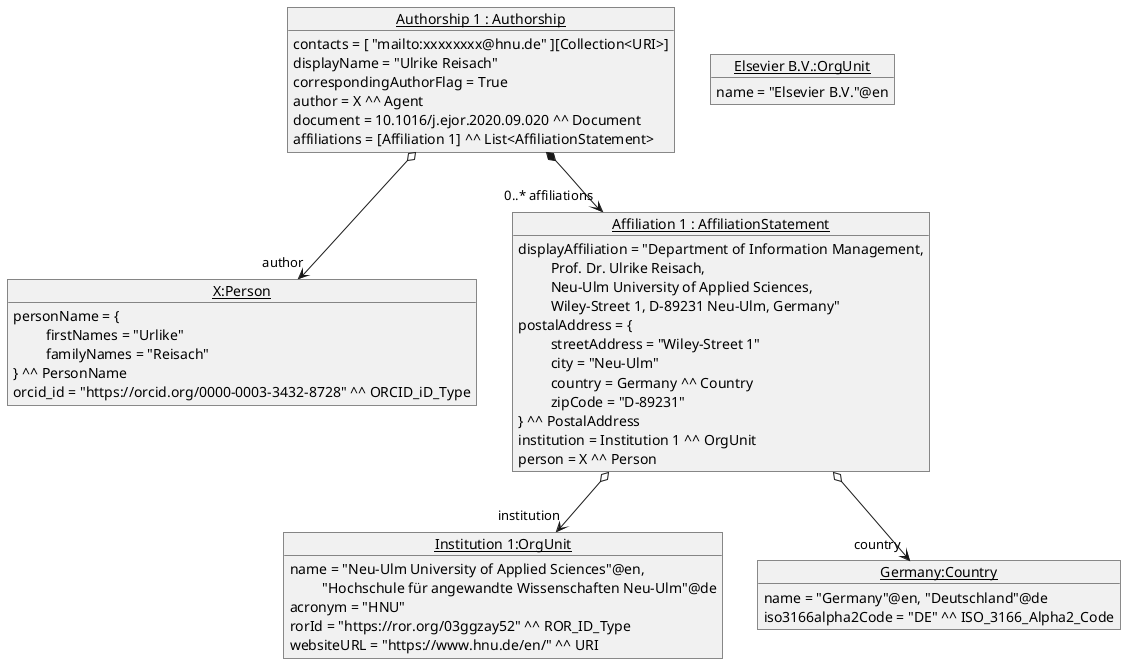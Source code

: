 @startuml
	object "<u>X:Person</u>" as X {
           personName = {
           \t firstNames = "Urlike"
           \t familyNames = "Reisach"
           } ^^ PersonName
           orcid_id = "https://orcid.org/0000-0003-3432-8728" ^^ ORCID_iD_Type
        }

    object "<u>Institution 1:OrgUnit</u>" as Ins1 {
    	    name = "Neu-Ulm University of Applied Sciences"@en,
    	    \t "Hochschule für angewandte Wissenschaften Neu-Ulm"@de
            acronym = "HNU"
            rorId = "https://ror.org/03ggzay52" ^^ ROR_ID_Type
            websiteURL = "https://www.hnu.de/en/" ^^ URI
    	}

    object "<u>Germany:Country</u>" as Ger {
           name = "Germany"@en, "Deutschland"@de
           iso3166alpha2Code = "DE" ^^ ISO_3166_Alpha2_Code
        }

    object "<u>Elsevier B.V.:OrgUnit</u>" as Elsevier {
            name = "Elsevier B.V."@en
        }

    object "<u>Affiliation 1 : AffiliationStatement</u>" as Aff1 {
            displayAffiliation = "Department of Information Management,
            \t Prof. Dr. Ulrike Reisach,
            \t Neu-Ulm University of Applied Sciences,
            \t Wiley-Street 1, D-89231 Neu-Ulm, Germany"
            postalAddress = {
            \t streetAddress = "Wiley-Street 1"
            \t city = "Neu-Ulm"
            \t country = Germany ^^ Country
            \t zipCode = "D-89231"
            } ^^ PostalAddress
            institution = Institution 1 ^^ OrgUnit
            person = X ^^ Person
        }

    object "<u>Authorship 1 : Authorship</u>" as Aut1 {
            contacts = [ "mailto:xxxxxxxx@hnu.de" ][Collection<URI>]
            displayName = "Ulrike Reisach"
            correspondingAuthorFlag = True
            author = X ^^ Agent
            document = 10.1016/j.ejor.2020.09.020 ^^ Document
            affiliations = [Affiliation 1] ^^ List<AffiliationStatement>
        }
    Aut1 o--> "author" X
    Aff1 o--> "institution" Ins1
    Aff1 o--> "country" Ger
    Aut1 *--> "0..* affiliations" Aff1

@enduml